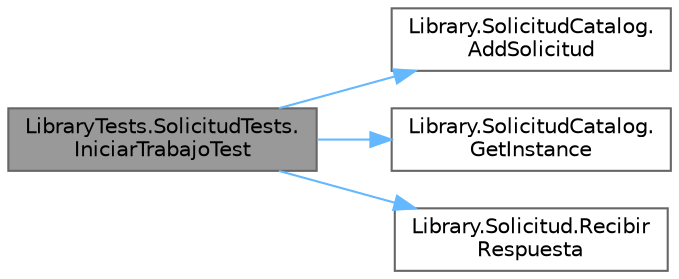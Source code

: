 digraph "LibraryTests.SolicitudTests.IniciarTrabajoTest"
{
 // INTERACTIVE_SVG=YES
 // LATEX_PDF_SIZE
  bgcolor="transparent";
  edge [fontname=Helvetica,fontsize=10,labelfontname=Helvetica,labelfontsize=10];
  node [fontname=Helvetica,fontsize=10,shape=box,height=0.2,width=0.4];
  rankdir="LR";
  Node1 [label="LibraryTests.SolicitudTests.\lIniciarTrabajoTest",height=0.2,width=0.4,color="gray40", fillcolor="grey60", style="filled", fontcolor="black",tooltip="Test para dar una solicitud como iniciada."];
  Node1 -> Node2 [color="steelblue1",style="solid"];
  Node2 [label="Library.SolicitudCatalog.\lAddSolicitud",height=0.2,width=0.4,color="grey40", fillcolor="white", style="filled",URL="$classLibrary_1_1SolicitudCatalog.html#a3331fe5811ee8e1bbfa26b0175cb5095",tooltip="Método para agregar una al catálogo."];
  Node1 -> Node3 [color="steelblue1",style="solid"];
  Node3 [label="Library.SolicitudCatalog.\lGetInstance",height=0.2,width=0.4,color="grey40", fillcolor="white", style="filled",URL="$classLibrary_1_1SolicitudCatalog.html#a6eeaee8760274576dab2c74b4f22576e",tooltip="Método para obtener la instancia de la clase."];
  Node1 -> Node4 [color="steelblue1",style="solid"];
  Node4 [label="Library.Solicitud.Recibir\lRespuesta",height=0.2,width=0.4,color="grey40", fillcolor="white", style="filled",URL="$classLibrary_1_1Solicitud.html#af5a3701c9bf3a3272239cfdbad4ca44c",tooltip="Método para conocer el estado de una oferta"];
}

